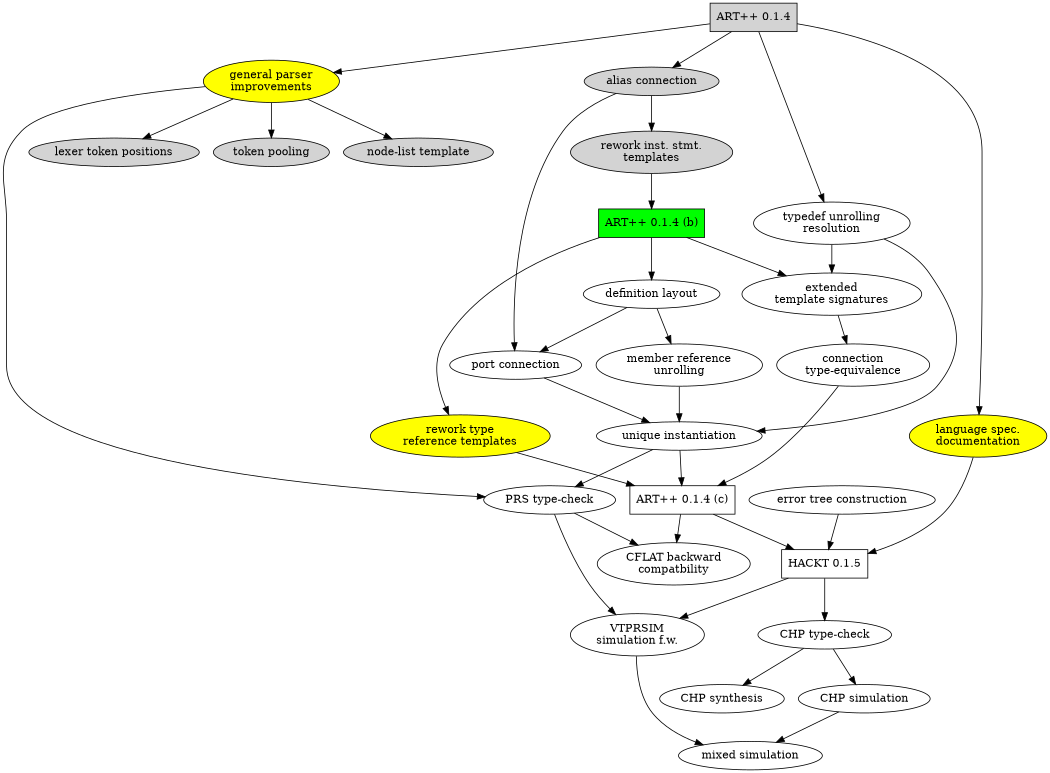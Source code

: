 # "DevelopmentPlan.dot"

digraph G {
size="7,10";

ARTXX_00_01_04		[shape=box, style=filled, label="ART++ 0.1.4"];
ARTXX_00_01_04_b	[shape=box, style=filled, fillcolor=green, 
				label="ART++ 0.1.4 (b)"];
ARTXX_00_01_04_c	[shape=box, label="ART++ 0.1.4 (c)"];
ARTXX_00_01_05		[shape=box, label="HACKT 0.1.5"];

DOCS_00_01_04		[shape=ellipse, style=filled, fillcolor=yellow, 
				label="language spec.\ndocumentation"];
PARSER_00_01_04		[shape=ellipse, style=filled, fillcolor=yellow,
				label="general parser\nimprovements"];
LEX_00_01_04		[shape=ellipse, style=filled,
				label="lexer token positions"];
TOKENPOOL_00_01_04	[shape=ellipse, style=filled, label="token pooling"];
NODELIST_00_01_04	[shape=ellipse, style = filled, 
				label="node-list template"];
UNIQUE_00_01_04		[shape=ellipse, label="unique instantiation"];
ALIAS_00_01_04		[shape=ellipse, style=filled, label="alias connection"];
PORT_00_01_04		[shape=ellipse, label="port connection"];
MEMBER_00_01_04		[shape=ellipse, label="member reference\nunrolling"];
TYPEDEF_00_01_04	[shape=ellipse, label="typedef unrolling\nresolution"];
DEFLAYOUT_00_01_04	[shape=ellipse, label="definition layout"];
INSTSTMT_00_01_04	[shape=ellipse, style=filled, 
				label="rework inst. stmt.\ntemplates"];
TYPEREF_00_01_04	[shape=ellipse, style=filled, fillcolor=yellow,
				label="rework type\nreference templates"];
EXTTEMPLATE_00_01_04	[shape=ellipse, label="extended\ntemplate signatures"];
CONNECTEQ_00_01_04	[shape=ellipse, label="connection\ntype-equivalence"];
CFLAT_00_01_04		[shape=ellipse, label="CFLAT backward\ncompatbility"];
PRS_00_01_04		[shape=ellipse, label="PRS type-check"];
ERRORTREE_00_01_04	[shape=ellipse, label="error tree construction"];

ARTXX_00_01_04 -> DOCS_00_01_04;
ARTXX_00_01_04 -> PARSER_00_01_04;
ARTXX_00_01_04 -> ALIAS_00_01_04;
PARSER_00_01_04 -> LEX_00_01_04;
PARSER_00_01_04 -> TOKENPOOL_00_01_04;
PARSER_00_01_04 -> NODELIST_00_01_04;
ALIAS_00_01_04 -> PORT_00_01_04;
PORT_00_01_04 -> UNIQUE_00_01_04;
MEMBER_00_01_04 -> UNIQUE_00_01_04;
UNIQUE_00_01_04 -> ARTXX_00_01_04_c;
ARTXX_00_01_04_b -> DEFLAYOUT_00_01_04;
EXTTEMPLATE_00_01_04 -> CONNECTEQ_00_01_04;
ARTXX_00_01_04 -> TYPEDEF_00_01_04;
DEFLAYOUT_00_01_04 -> MEMBER_00_01_04;
DEFLAYOUT_00_01_04 -> PORT_00_01_04;
ALIAS_00_01_04 -> INSTSTMT_00_01_04;
INSTSTMT_00_01_04 -> ARTXX_00_01_04_b;
ARTXX_00_01_04_b -> EXTTEMPLATE_00_01_04;
ARTXX_00_01_04_b -> TYPEREF_00_01_04;
TYPEREF_00_01_04 -> ARTXX_00_01_04_c;
TYPEDEF_00_01_04 -> UNIQUE_00_01_04;
TYPEDEF_00_01_04 -> EXTTEMPLATE_00_01_04;
PARSER_00_01_04 -> PRS_00_01_04;
UNIQUE_00_01_04 -> PRS_00_01_04;

ARTXX_00_01_04_c -> ARTXX_00_01_05;
PRS_00_01_04 -> CFLAT_00_01_04;
ARTXX_00_01_04_c -> CFLAT_00_01_04;
CONNECTEQ_00_01_04 -> ARTXX_00_01_04_c;
DOCS_00_01_04 -> ARTXX_00_01_05;
ERRORTREE_00_01_04 -> ARTXX_00_01_05;

CHP_00_01_05		[shape=ellipse, label="CHP type-check"];
CHPSYNTH_00_01_05	[shape=ellipse, label="CHP synthesis"];
CHPSIM_00_01_05		[shape=ellipse, label="CHP simulation"];
VTPRSIM_00_01_05	[shape=ellipse, label="VTPRSIM\nsimulation f.w."];
MIXSIM_00_01_05		[shape=ellipse, label="mixed simulation"];

ARTXX_00_01_05 -> CHP_00_01_05;
CHP_00_01_05 -> CHPSYNTH_00_01_05;
CHP_00_01_05 -> CHPSIM_00_01_05;
PRS_00_01_04 -> VTPRSIM_00_01_05;
ARTXX_00_01_05 -> VTPRSIM_00_01_05;
VTPRSIM_00_01_05 -> MIXSIM_00_01_05;
CHPSIM_00_01_05 -> MIXSIM_00_01_05;

}

